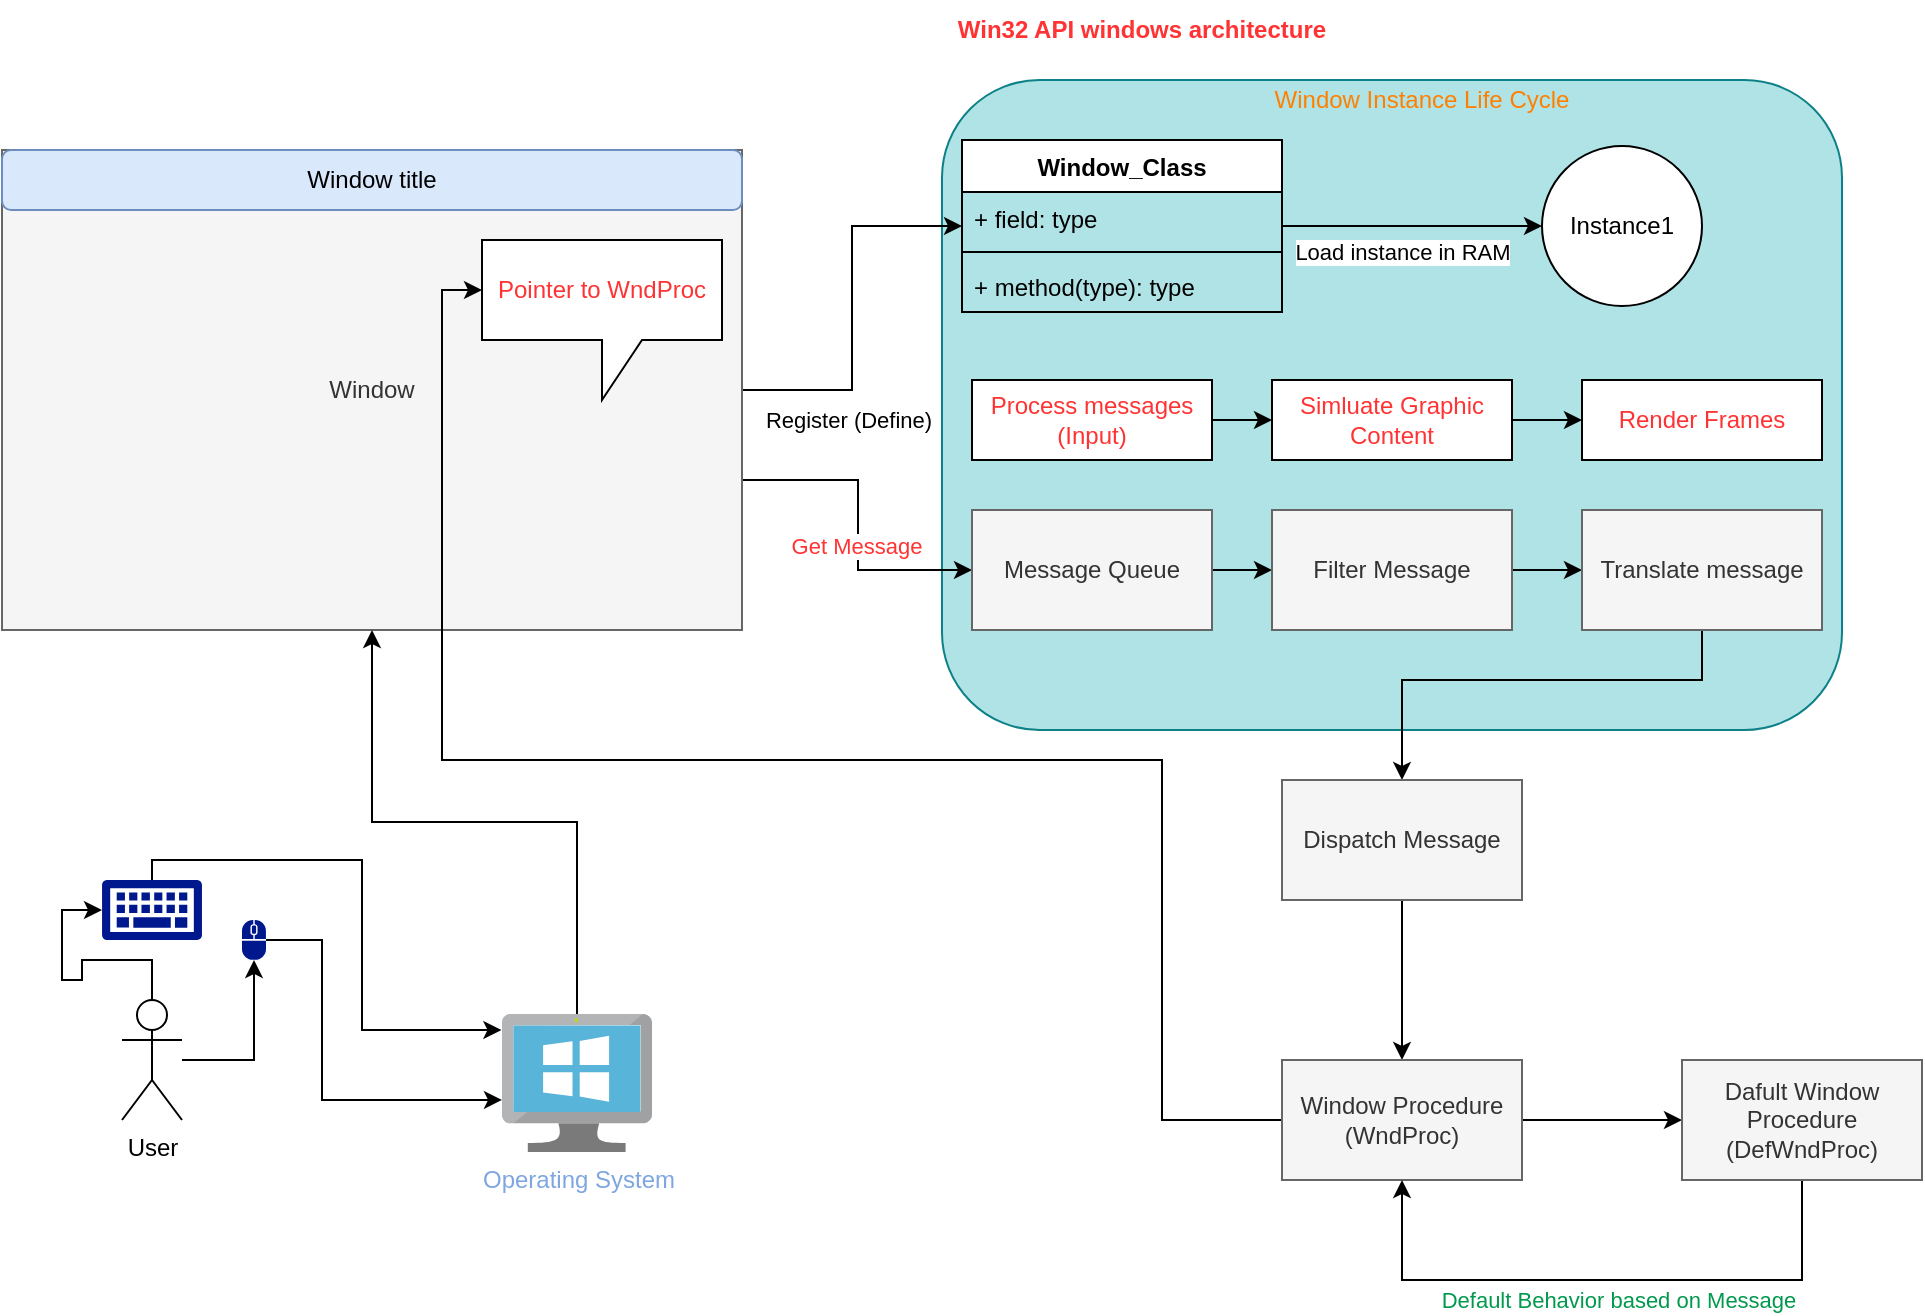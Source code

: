 <mxfile version="19.0.3" type="device"><diagram id="bKVapZikftLi-4uUsMsz" name="Page-1"><mxGraphModel dx="1662" dy="905" grid="1" gridSize="10" guides="1" tooltips="1" connect="1" arrows="1" fold="1" page="1" pageScale="1" pageWidth="1169" pageHeight="827" math="0" shadow="0"><root><mxCell id="0"/><mxCell id="1" parent="0"/><mxCell id="qTVQ2iGq7P068AGegCyw-3" value="" style="rounded=1;whiteSpace=wrap;html=1;fillColor=#b0e3e6;strokeColor=#0e8088;" parent="1" vertex="1"><mxGeometry x="510" y="60" width="450" height="325" as="geometry"/></mxCell><mxCell id="1dTwyhQW_-sfy-3wJ33J-4" style="edgeStyle=orthogonalEdgeStyle;rounded=0;orthogonalLoop=1;jettySize=auto;html=1;exitX=1;exitY=0.5;exitDx=0;exitDy=0;" parent="1" source="1dTwyhQW_-sfy-3wJ33J-1" target="1dTwyhQW_-sfy-3wJ33J-5" edge="1"><mxGeometry relative="1" as="geometry"><mxPoint x="600" y="135" as="targetPoint"/></mxGeometry></mxCell><mxCell id="qTVQ2iGq7P068AGegCyw-1" value="Register (Define)" style="edgeLabel;html=1;align=center;verticalAlign=middle;resizable=0;points=[];" parent="1dTwyhQW_-sfy-3wJ33J-4" vertex="1" connectable="0"><mxGeometry x="-0.45" relative="1" as="geometry"><mxPoint y="15" as="offset"/></mxGeometry></mxCell><mxCell id="qTVQ2iGq7P068AGegCyw-14" value="" style="edgeStyle=orthogonalEdgeStyle;rounded=0;orthogonalLoop=1;jettySize=auto;html=1;fontColor=#FF3333;" parent="1" source="1dTwyhQW_-sfy-3wJ33J-1" target="qTVQ2iGq7P068AGegCyw-13" edge="1"><mxGeometry relative="1" as="geometry"><Array as="points"><mxPoint x="468" y="260"/><mxPoint x="468" y="305"/></Array></mxGeometry></mxCell><mxCell id="qTVQ2iGq7P068AGegCyw-15" value="Get Message" style="edgeLabel;html=1;align=center;verticalAlign=middle;resizable=0;points=[];fontColor=#FF3333;" parent="qTVQ2iGq7P068AGegCyw-14" vertex="1" connectable="0"><mxGeometry x="0.132" y="-1" relative="1" as="geometry"><mxPoint as="offset"/></mxGeometry></mxCell><mxCell id="1dTwyhQW_-sfy-3wJ33J-1" value="Window" style="rounded=0;whiteSpace=wrap;html=1;fillColor=#f5f5f5;fontColor=#333333;strokeColor=#666666;" parent="1" vertex="1"><mxGeometry x="40" y="95" width="370" height="240" as="geometry"/></mxCell><mxCell id="1dTwyhQW_-sfy-3wJ33J-2" value="Window title" style="rounded=1;whiteSpace=wrap;html=1;fillColor=#dae8fc;strokeColor=#6c8ebf;" parent="1" vertex="1"><mxGeometry x="40" y="95" width="370" height="30" as="geometry"/></mxCell><mxCell id="1dTwyhQW_-sfy-3wJ33J-16" style="edgeStyle=orthogonalEdgeStyle;rounded=0;orthogonalLoop=1;jettySize=auto;html=1;" parent="1" source="1dTwyhQW_-sfy-3wJ33J-5" target="1dTwyhQW_-sfy-3wJ33J-17" edge="1"><mxGeometry relative="1" as="geometry"><mxPoint x="760" y="133" as="targetPoint"/></mxGeometry></mxCell><mxCell id="qTVQ2iGq7P068AGegCyw-2" value="Load instance in RAM" style="edgeLabel;html=1;align=center;verticalAlign=middle;resizable=0;points=[];" parent="1dTwyhQW_-sfy-3wJ33J-16" vertex="1" connectable="0"><mxGeometry x="-0.152" y="-1" relative="1" as="geometry"><mxPoint x="5" y="12" as="offset"/></mxGeometry></mxCell><mxCell id="1dTwyhQW_-sfy-3wJ33J-5" value="Window_Class" style="swimlane;fontStyle=1;align=center;verticalAlign=top;childLayout=stackLayout;horizontal=1;startSize=26;horizontalStack=0;resizeParent=1;resizeParentMax=0;resizeLast=0;collapsible=1;marginBottom=0;" parent="1" vertex="1"><mxGeometry x="520" y="90" width="160" height="86" as="geometry"/></mxCell><mxCell id="1dTwyhQW_-sfy-3wJ33J-6" value="+ field: type" style="text;strokeColor=none;fillColor=none;align=left;verticalAlign=top;spacingLeft=4;spacingRight=4;overflow=hidden;rotatable=0;points=[[0,0.5],[1,0.5]];portConstraint=eastwest;" parent="1dTwyhQW_-sfy-3wJ33J-5" vertex="1"><mxGeometry y="26" width="160" height="26" as="geometry"/></mxCell><mxCell id="1dTwyhQW_-sfy-3wJ33J-7" value="" style="line;strokeWidth=1;fillColor=none;align=left;verticalAlign=middle;spacingTop=-1;spacingLeft=3;spacingRight=3;rotatable=0;labelPosition=right;points=[];portConstraint=eastwest;" parent="1dTwyhQW_-sfy-3wJ33J-5" vertex="1"><mxGeometry y="52" width="160" height="8" as="geometry"/></mxCell><mxCell id="1dTwyhQW_-sfy-3wJ33J-8" value="+ method(type): type" style="text;strokeColor=none;fillColor=none;align=left;verticalAlign=top;spacingLeft=4;spacingRight=4;overflow=hidden;rotatable=0;points=[[0,0.5],[1,0.5]];portConstraint=eastwest;" parent="1dTwyhQW_-sfy-3wJ33J-5" vertex="1"><mxGeometry y="60" width="160" height="26" as="geometry"/></mxCell><mxCell id="qTVQ2iGq7P068AGegCyw-20" style="edgeStyle=orthogonalEdgeStyle;rounded=0;orthogonalLoop=1;jettySize=auto;html=1;entryX=0;entryY=0.5;entryDx=0;entryDy=0;entryPerimeter=0;fontColor=#FF3333;" parent="1" source="1dTwyhQW_-sfy-3wJ33J-9" target="qTVQ2iGq7P068AGegCyw-17" edge="1"><mxGeometry relative="1" as="geometry"><Array as="points"><mxPoint x="115" y="500"/><mxPoint x="80" y="500"/><mxPoint x="80" y="510"/><mxPoint x="70" y="510"/><mxPoint x="70" y="475"/></Array></mxGeometry></mxCell><mxCell id="qTVQ2iGq7P068AGegCyw-22" style="edgeStyle=orthogonalEdgeStyle;rounded=0;orthogonalLoop=1;jettySize=auto;html=1;entryX=0.5;entryY=1;entryDx=0;entryDy=0;entryPerimeter=0;fontColor=#FF3333;" parent="1" source="1dTwyhQW_-sfy-3wJ33J-9" target="qTVQ2iGq7P068AGegCyw-18" edge="1"><mxGeometry relative="1" as="geometry"/></mxCell><mxCell id="1dTwyhQW_-sfy-3wJ33J-9" value="User" style="shape=umlActor;verticalLabelPosition=bottom;verticalAlign=top;html=1;outlineConnect=0;" parent="1" vertex="1"><mxGeometry x="100" y="520" width="30" height="60" as="geometry"/></mxCell><mxCell id="qTVQ2iGq7P068AGegCyw-25" style="edgeStyle=orthogonalEdgeStyle;rounded=0;orthogonalLoop=1;jettySize=auto;html=1;entryX=0.5;entryY=1;entryDx=0;entryDy=0;fontColor=#FF3333;" parent="1" source="qTVQ2iGq7P068AGegCyw-39" target="1dTwyhQW_-sfy-3wJ33J-1" edge="1"><mxGeometry relative="1" as="geometry"><mxPoint x="340" y="520" as="sourcePoint"/></mxGeometry></mxCell><mxCell id="1dTwyhQW_-sfy-3wJ33J-17" value="Instance1" style="ellipse;whiteSpace=wrap;html=1;aspect=fixed;" parent="1" vertex="1"><mxGeometry x="810" y="93" width="80" height="80" as="geometry"/></mxCell><mxCell id="1dTwyhQW_-sfy-3wJ33J-20" value="Win32 API windows architecture" style="text;html=1;strokeColor=none;fillColor=none;align=center;verticalAlign=middle;whiteSpace=wrap;rounded=0;fontStyle=1;fontColor=#FF3333;" parent="1" vertex="1"><mxGeometry x="260" y="20" width="700" height="30" as="geometry"/></mxCell><mxCell id="qTVQ2iGq7P068AGegCyw-4" value="Window Instance Life Cycle" style="text;html=1;strokeColor=none;fillColor=none;align=center;verticalAlign=middle;whiteSpace=wrap;rounded=0;fontColor=#FF8000;" parent="1" vertex="1"><mxGeometry x="650" y="60" width="200" height="20" as="geometry"/></mxCell><mxCell id="qTVQ2iGq7P068AGegCyw-9" value="" style="edgeStyle=orthogonalEdgeStyle;rounded=0;orthogonalLoop=1;jettySize=auto;html=1;fontColor=#FF3333;" parent="1" source="qTVQ2iGq7P068AGegCyw-6" target="qTVQ2iGq7P068AGegCyw-8" edge="1"><mxGeometry relative="1" as="geometry"/></mxCell><mxCell id="qTVQ2iGq7P068AGegCyw-6" value="&lt;span style=&quot;&quot;&gt;Process messages (Input)&lt;/span&gt;" style="rounded=0;whiteSpace=wrap;html=1;fontColor=#FF3333;" parent="1" vertex="1"><mxGeometry x="525" y="210" width="120" height="40" as="geometry"/></mxCell><mxCell id="qTVQ2iGq7P068AGegCyw-11" value="" style="edgeStyle=orthogonalEdgeStyle;rounded=0;orthogonalLoop=1;jettySize=auto;html=1;fontColor=#FF3333;" parent="1" source="qTVQ2iGq7P068AGegCyw-8" target="qTVQ2iGq7P068AGegCyw-10" edge="1"><mxGeometry relative="1" as="geometry"/></mxCell><mxCell id="qTVQ2iGq7P068AGegCyw-8" value="&lt;span style=&quot;&quot;&gt;Simluate Graphic Content&lt;/span&gt;" style="rounded=0;whiteSpace=wrap;html=1;fontColor=#FF3333;" parent="1" vertex="1"><mxGeometry x="675" y="210" width="120" height="40" as="geometry"/></mxCell><mxCell id="qTVQ2iGq7P068AGegCyw-10" value="&lt;span style=&quot;&quot;&gt;Render Frames&lt;/span&gt;" style="rounded=0;whiteSpace=wrap;html=1;fontColor=#FF3333;" parent="1" vertex="1"><mxGeometry x="830" y="210" width="120" height="40" as="geometry"/></mxCell><mxCell id="qTVQ2iGq7P068AGegCyw-27" value="" style="edgeStyle=orthogonalEdgeStyle;rounded=0;orthogonalLoop=1;jettySize=auto;html=1;fontColor=#FF3333;" parent="1" source="qTVQ2iGq7P068AGegCyw-13" target="qTVQ2iGq7P068AGegCyw-26" edge="1"><mxGeometry relative="1" as="geometry"/></mxCell><mxCell id="qTVQ2iGq7P068AGegCyw-13" value="Message Queue" style="whiteSpace=wrap;html=1;fillColor=#f5f5f5;strokeColor=#666666;fontColor=#333333;rounded=0;" parent="1" vertex="1"><mxGeometry x="525" y="275" width="120" height="60" as="geometry"/></mxCell><mxCell id="qTVQ2iGq7P068AGegCyw-24" style="edgeStyle=orthogonalEdgeStyle;rounded=0;orthogonalLoop=1;jettySize=auto;html=1;entryX=-0.004;entryY=0.116;entryDx=0;entryDy=0;fontColor=#FF3333;entryPerimeter=0;" parent="1" source="qTVQ2iGq7P068AGegCyw-17" target="qTVQ2iGq7P068AGegCyw-39" edge="1"><mxGeometry relative="1" as="geometry"><mxPoint x="270" y="535" as="targetPoint"/><Array as="points"><mxPoint x="115" y="450"/><mxPoint x="220" y="450"/><mxPoint x="220" y="535"/></Array></mxGeometry></mxCell><mxCell id="qTVQ2iGq7P068AGegCyw-17" value="" style="sketch=0;aspect=fixed;pointerEvents=1;shadow=0;dashed=0;html=1;strokeColor=none;labelPosition=center;verticalLabelPosition=bottom;verticalAlign=top;align=center;fillColor=#00188D;shape=mxgraph.mscae.enterprise.keyboard;fontColor=#FF3333;" parent="1" vertex="1"><mxGeometry x="90" y="460" width="50" height="30" as="geometry"/></mxCell><mxCell id="qTVQ2iGq7P068AGegCyw-40" style="edgeStyle=orthogonalEdgeStyle;rounded=0;orthogonalLoop=1;jettySize=auto;html=1;entryX=0;entryY=0.623;entryDx=0;entryDy=0;entryPerimeter=0;fontColor=#7EA6E0;" parent="1" source="qTVQ2iGq7P068AGegCyw-18" target="qTVQ2iGq7P068AGegCyw-39" edge="1"><mxGeometry relative="1" as="geometry"><Array as="points"><mxPoint x="200" y="490"/><mxPoint x="200" y="570"/></Array></mxGeometry></mxCell><mxCell id="qTVQ2iGq7P068AGegCyw-18" value="" style="sketch=0;aspect=fixed;pointerEvents=1;shadow=0;dashed=0;html=1;strokeColor=none;labelPosition=center;verticalLabelPosition=bottom;verticalAlign=top;align=center;fillColor=#00188D;shape=mxgraph.mscae.enterprise.mouse;fontColor=#FF3333;" parent="1" vertex="1"><mxGeometry x="160" y="480" width="12" height="20" as="geometry"/></mxCell><mxCell id="qTVQ2iGq7P068AGegCyw-30" value="" style="edgeStyle=orthogonalEdgeStyle;rounded=0;orthogonalLoop=1;jettySize=auto;html=1;fontColor=#FF3333;" parent="1" source="qTVQ2iGq7P068AGegCyw-26" target="qTVQ2iGq7P068AGegCyw-29" edge="1"><mxGeometry relative="1" as="geometry"/></mxCell><mxCell id="qTVQ2iGq7P068AGegCyw-26" value="Filter Message" style="whiteSpace=wrap;html=1;fillColor=#f5f5f5;strokeColor=#666666;fontColor=#333333;rounded=0;" parent="1" vertex="1"><mxGeometry x="675" y="275" width="120" height="60" as="geometry"/></mxCell><mxCell id="qTVQ2iGq7P068AGegCyw-33" value="" style="edgeStyle=orthogonalEdgeStyle;rounded=0;orthogonalLoop=1;jettySize=auto;html=1;fontColor=#FF3333;" parent="1" source="qTVQ2iGq7P068AGegCyw-29" target="qTVQ2iGq7P068AGegCyw-32" edge="1"><mxGeometry relative="1" as="geometry"><Array as="points"><mxPoint x="890" y="360"/><mxPoint x="740" y="360"/></Array></mxGeometry></mxCell><mxCell id="qTVQ2iGq7P068AGegCyw-29" value="Translate message" style="whiteSpace=wrap;html=1;fillColor=#f5f5f5;strokeColor=#666666;fontColor=#333333;rounded=0;" parent="1" vertex="1"><mxGeometry x="830" y="275" width="120" height="60" as="geometry"/></mxCell><mxCell id="qTVQ2iGq7P068AGegCyw-36" value="" style="edgeStyle=orthogonalEdgeStyle;rounded=0;orthogonalLoop=1;jettySize=auto;html=1;fontColor=#FF3333;" parent="1" source="qTVQ2iGq7P068AGegCyw-32" target="qTVQ2iGq7P068AGegCyw-35" edge="1"><mxGeometry relative="1" as="geometry"/></mxCell><mxCell id="qTVQ2iGq7P068AGegCyw-32" value="Dispatch Message" style="whiteSpace=wrap;html=1;fillColor=#f5f5f5;strokeColor=#666666;fontColor=#333333;rounded=0;" parent="1" vertex="1"><mxGeometry x="680" y="410" width="120" height="60" as="geometry"/></mxCell><mxCell id="qTVQ2iGq7P068AGegCyw-37" style="edgeStyle=orthogonalEdgeStyle;rounded=0;orthogonalLoop=1;jettySize=auto;html=1;fontColor=#FF3333;entryX=0;entryY=0;entryDx=0;entryDy=25;entryPerimeter=0;" parent="1" source="qTVQ2iGq7P068AGegCyw-35" target="qTVQ2iGq7P068AGegCyw-38" edge="1"><mxGeometry relative="1" as="geometry"><mxPoint x="430" y="370" as="targetPoint"/><Array as="points"><mxPoint x="620" y="580"/><mxPoint x="620" y="400"/><mxPoint x="260" y="400"/><mxPoint x="260" y="165"/></Array></mxGeometry></mxCell><mxCell id="qTVQ2iGq7P068AGegCyw-42" value="" style="edgeStyle=orthogonalEdgeStyle;rounded=0;orthogonalLoop=1;jettySize=auto;html=1;fontColor=#7EA6E0;" parent="1" source="qTVQ2iGq7P068AGegCyw-35" target="qTVQ2iGq7P068AGegCyw-41" edge="1"><mxGeometry relative="1" as="geometry"/></mxCell><mxCell id="qTVQ2iGq7P068AGegCyw-35" value="Window Procedure (WndProc)" style="whiteSpace=wrap;html=1;fillColor=#f5f5f5;strokeColor=#666666;fontColor=#333333;rounded=0;" parent="1" vertex="1"><mxGeometry x="680" y="550" width="120" height="60" as="geometry"/></mxCell><mxCell id="qTVQ2iGq7P068AGegCyw-38" value="Pointer to WndProc" style="shape=callout;whiteSpace=wrap;html=1;perimeter=calloutPerimeter;fontColor=#FF3333;" parent="1" vertex="1"><mxGeometry x="280" y="140" width="120" height="80" as="geometry"/></mxCell><mxCell id="qTVQ2iGq7P068AGegCyw-39" value="&lt;font color=&quot;#7ea6e0&quot;&gt;Operating System&lt;/font&gt;" style="sketch=0;aspect=fixed;html=1;points=[];align=center;image;fontSize=12;image=img/lib/mscae/VirtualMachineWindows.svg;fontColor=#FF3333;" parent="1" vertex="1"><mxGeometry x="290" y="527" width="75" height="69" as="geometry"/></mxCell><mxCell id="qTVQ2iGq7P068AGegCyw-43" style="edgeStyle=orthogonalEdgeStyle;rounded=0;orthogonalLoop=1;jettySize=auto;html=1;entryX=0.5;entryY=1;entryDx=0;entryDy=0;fontColor=#7EA6E0;" parent="1" source="qTVQ2iGq7P068AGegCyw-41" target="qTVQ2iGq7P068AGegCyw-35" edge="1"><mxGeometry relative="1" as="geometry"><Array as="points"><mxPoint x="940" y="660"/><mxPoint x="740" y="660"/></Array></mxGeometry></mxCell><mxCell id="qTVQ2iGq7P068AGegCyw-44" value="&lt;font color=&quot;#00994d&quot;&gt;Default Behavior based on Message&lt;br&gt;&lt;/font&gt;" style="edgeLabel;html=1;align=center;verticalAlign=middle;resizable=0;points=[];fontColor=#00CC66;" parent="qTVQ2iGq7P068AGegCyw-43" vertex="1" connectable="0"><mxGeometry x="-0.053" y="1" relative="1" as="geometry"><mxPoint y="9" as="offset"/></mxGeometry></mxCell><mxCell id="qTVQ2iGq7P068AGegCyw-41" value="Dafult Window Procedure (DefWndProc)" style="whiteSpace=wrap;html=1;fillColor=#f5f5f5;strokeColor=#666666;fontColor=#333333;rounded=0;" parent="1" vertex="1"><mxGeometry x="880" y="550" width="120" height="60" as="geometry"/></mxCell></root></mxGraphModel></diagram></mxfile>